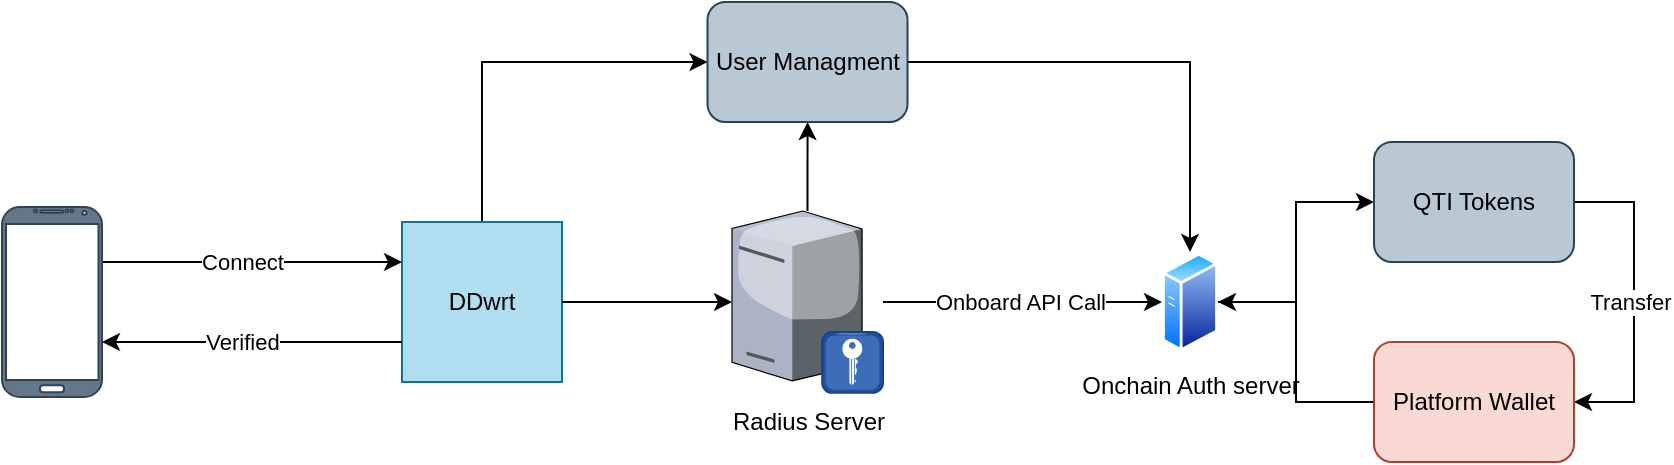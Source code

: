 <mxfile version="24.8.3">
  <diagram name="Page-1" id="beGcIfY0jQds48D-uG38">
    <mxGraphModel dx="1433" dy="676" grid="1" gridSize="10" guides="1" tooltips="1" connect="1" arrows="1" fold="1" page="1" pageScale="1" pageWidth="850" pageHeight="1100" math="0" shadow="0">
      <root>
        <mxCell id="0" />
        <mxCell id="1" parent="0" />
        <mxCell id="Ep8yIvTjPsPDa4GQn4Le-6" style="edgeStyle=orthogonalEdgeStyle;rounded=0;orthogonalLoop=1;jettySize=auto;html=1;entryX=0;entryY=0.5;entryDx=0;entryDy=0;" edge="1" parent="1" source="Ep8yIvTjPsPDa4GQn4Le-17" target="Ep8yIvTjPsPDa4GQn4Le-5">
          <mxGeometry relative="1" as="geometry" />
        </mxCell>
        <mxCell id="Ep8yIvTjPsPDa4GQn4Le-24" value="Onboard API Call" style="edgeLabel;html=1;align=center;verticalAlign=middle;resizable=0;points=[];" vertex="1" connectable="0" parent="Ep8yIvTjPsPDa4GQn4Le-6">
          <mxGeometry x="-0.26" y="-2" relative="1" as="geometry">
            <mxPoint x="17" y="-2" as="offset" />
          </mxGeometry>
        </mxCell>
        <mxCell id="Ep8yIvTjPsPDa4GQn4Le-22" style="edgeStyle=orthogonalEdgeStyle;rounded=0;orthogonalLoop=1;jettySize=auto;html=1;entryX=0;entryY=0.5;entryDx=0;entryDy=0;" edge="1" parent="1" source="Ep8yIvTjPsPDa4GQn4Le-1" target="Ep8yIvTjPsPDa4GQn4Le-20">
          <mxGeometry relative="1" as="geometry">
            <Array as="points">
              <mxPoint x="251" y="170" />
            </Array>
          </mxGeometry>
        </mxCell>
        <mxCell id="Ep8yIvTjPsPDa4GQn4Le-1" value="DDwrt" style="whiteSpace=wrap;html=1;aspect=fixed;fillColor=#b1ddf0;strokeColor=#10739e;" vertex="1" parent="1">
          <mxGeometry x="211" y="250" width="80" height="80" as="geometry" />
        </mxCell>
        <mxCell id="Ep8yIvTjPsPDa4GQn4Le-3" style="edgeStyle=orthogonalEdgeStyle;rounded=0;orthogonalLoop=1;jettySize=auto;html=1;" edge="1" parent="1" source="Ep8yIvTjPsPDa4GQn4Le-2" target="Ep8yIvTjPsPDa4GQn4Le-1">
          <mxGeometry relative="1" as="geometry">
            <Array as="points">
              <mxPoint x="171" y="270" />
              <mxPoint x="171" y="270" />
            </Array>
          </mxGeometry>
        </mxCell>
        <mxCell id="Ep8yIvTjPsPDa4GQn4Le-4" value="Connect" style="edgeLabel;html=1;align=center;verticalAlign=middle;resizable=0;points=[];" vertex="1" connectable="0" parent="Ep8yIvTjPsPDa4GQn4Le-3">
          <mxGeometry x="-0.2" relative="1" as="geometry">
            <mxPoint x="10" as="offset" />
          </mxGeometry>
        </mxCell>
        <mxCell id="Ep8yIvTjPsPDa4GQn4Le-2" value="" style="verticalLabelPosition=bottom;verticalAlign=top;html=1;shadow=0;dashed=0;strokeWidth=1;shape=mxgraph.android.phone2;strokeColor=#314354;fillColor=#647687;fontColor=#ffffff;" vertex="1" parent="1">
          <mxGeometry x="11" y="242.5" width="50" height="95" as="geometry" />
        </mxCell>
        <mxCell id="Ep8yIvTjPsPDa4GQn4Le-8" style="edgeStyle=orthogonalEdgeStyle;rounded=0;orthogonalLoop=1;jettySize=auto;html=1;entryX=0;entryY=0.5;entryDx=0;entryDy=0;" edge="1" parent="1" source="Ep8yIvTjPsPDa4GQn4Le-5" target="Ep8yIvTjPsPDa4GQn4Le-7">
          <mxGeometry relative="1" as="geometry" />
        </mxCell>
        <mxCell id="Ep8yIvTjPsPDa4GQn4Le-5" value="Onchain Auth server" style="image;aspect=fixed;perimeter=ellipsePerimeter;html=1;align=center;shadow=0;dashed=0;spacingTop=3;image=img/lib/active_directory/generic_server.svg;" vertex="1" parent="1">
          <mxGeometry x="591" y="265" width="28.0" height="50" as="geometry" />
        </mxCell>
        <mxCell id="Ep8yIvTjPsPDa4GQn4Le-10" style="edgeStyle=orthogonalEdgeStyle;rounded=0;orthogonalLoop=1;jettySize=auto;html=1;entryX=1;entryY=0.5;entryDx=0;entryDy=0;" edge="1" parent="1" source="Ep8yIvTjPsPDa4GQn4Le-7" target="Ep8yIvTjPsPDa4GQn4Le-9">
          <mxGeometry relative="1" as="geometry">
            <Array as="points">
              <mxPoint x="827" y="240" />
              <mxPoint x="827" y="340" />
            </Array>
          </mxGeometry>
        </mxCell>
        <mxCell id="Ep8yIvTjPsPDa4GQn4Le-12" value="Transfer" style="edgeLabel;html=1;align=center;verticalAlign=middle;resizable=0;points=[];" vertex="1" connectable="0" parent="Ep8yIvTjPsPDa4GQn4Le-10">
          <mxGeometry x="-0.122" y="-2" relative="1" as="geometry">
            <mxPoint y="10" as="offset" />
          </mxGeometry>
        </mxCell>
        <mxCell id="Ep8yIvTjPsPDa4GQn4Le-7" value="QTI Tokens" style="rounded=1;whiteSpace=wrap;html=1;fillColor=#bac8d3;strokeColor=#23445d;" vertex="1" parent="1">
          <mxGeometry x="697" y="210" width="100" height="60" as="geometry" />
        </mxCell>
        <mxCell id="Ep8yIvTjPsPDa4GQn4Le-11" style="edgeStyle=orthogonalEdgeStyle;rounded=0;orthogonalLoop=1;jettySize=auto;html=1;entryX=1;entryY=0.5;entryDx=0;entryDy=0;" edge="1" parent="1" source="Ep8yIvTjPsPDa4GQn4Le-9" target="Ep8yIvTjPsPDa4GQn4Le-5">
          <mxGeometry relative="1" as="geometry" />
        </mxCell>
        <mxCell id="Ep8yIvTjPsPDa4GQn4Le-9" value="Platform Wallet" style="rounded=1;whiteSpace=wrap;html=1;fillColor=#fad9d5;strokeColor=#ae4132;" vertex="1" parent="1">
          <mxGeometry x="697" y="310" width="100" height="60" as="geometry" />
        </mxCell>
        <mxCell id="Ep8yIvTjPsPDa4GQn4Le-15" style="edgeStyle=orthogonalEdgeStyle;rounded=0;orthogonalLoop=1;jettySize=auto;html=1;startArrow=classic;startFill=1;endArrow=none;endFill=0;" edge="1" parent="1">
          <mxGeometry relative="1" as="geometry">
            <mxPoint x="61" y="310" as="sourcePoint" />
            <mxPoint x="211" y="310" as="targetPoint" />
            <Array as="points">
              <mxPoint x="171" y="310" />
              <mxPoint x="171" y="310" />
            </Array>
          </mxGeometry>
        </mxCell>
        <mxCell id="Ep8yIvTjPsPDa4GQn4Le-16" value="Verified" style="edgeLabel;html=1;align=center;verticalAlign=middle;resizable=0;points=[];" vertex="1" connectable="0" parent="Ep8yIvTjPsPDa4GQn4Le-15">
          <mxGeometry x="-0.2" relative="1" as="geometry">
            <mxPoint x="10" as="offset" />
          </mxGeometry>
        </mxCell>
        <mxCell id="Ep8yIvTjPsPDa4GQn4Le-18" value="" style="edgeStyle=orthogonalEdgeStyle;rounded=0;orthogonalLoop=1;jettySize=auto;html=1;entryX=0;entryY=0.5;entryDx=0;entryDy=0;" edge="1" parent="1" source="Ep8yIvTjPsPDa4GQn4Le-1" target="Ep8yIvTjPsPDa4GQn4Le-17">
          <mxGeometry relative="1" as="geometry">
            <mxPoint x="291" y="290" as="sourcePoint" />
            <mxPoint x="477" y="290" as="targetPoint" />
          </mxGeometry>
        </mxCell>
        <mxCell id="Ep8yIvTjPsPDa4GQn4Le-21" value="" style="edgeStyle=orthogonalEdgeStyle;rounded=0;orthogonalLoop=1;jettySize=auto;html=1;" edge="1" parent="1" source="Ep8yIvTjPsPDa4GQn4Le-17" target="Ep8yIvTjPsPDa4GQn4Le-20">
          <mxGeometry relative="1" as="geometry" />
        </mxCell>
        <mxCell id="Ep8yIvTjPsPDa4GQn4Le-17" value="Radius Server" style="verticalLabelPosition=bottom;sketch=0;aspect=fixed;html=1;verticalAlign=top;strokeColor=none;align=center;outlineConnect=0;shape=mxgraph.citrix.radius_server;" vertex="1" parent="1">
          <mxGeometry x="376" y="244.5" width="75.5" height="91" as="geometry" />
        </mxCell>
        <mxCell id="Ep8yIvTjPsPDa4GQn4Le-23" style="edgeStyle=orthogonalEdgeStyle;rounded=0;orthogonalLoop=1;jettySize=auto;html=1;" edge="1" parent="1" source="Ep8yIvTjPsPDa4GQn4Le-20" target="Ep8yIvTjPsPDa4GQn4Le-5">
          <mxGeometry relative="1" as="geometry" />
        </mxCell>
        <mxCell id="Ep8yIvTjPsPDa4GQn4Le-20" value="User Managment" style="rounded=1;whiteSpace=wrap;html=1;fillColor=#bac8d3;strokeColor=#23445d;" vertex="1" parent="1">
          <mxGeometry x="363.75" y="140" width="100" height="60" as="geometry" />
        </mxCell>
      </root>
    </mxGraphModel>
  </diagram>
</mxfile>

